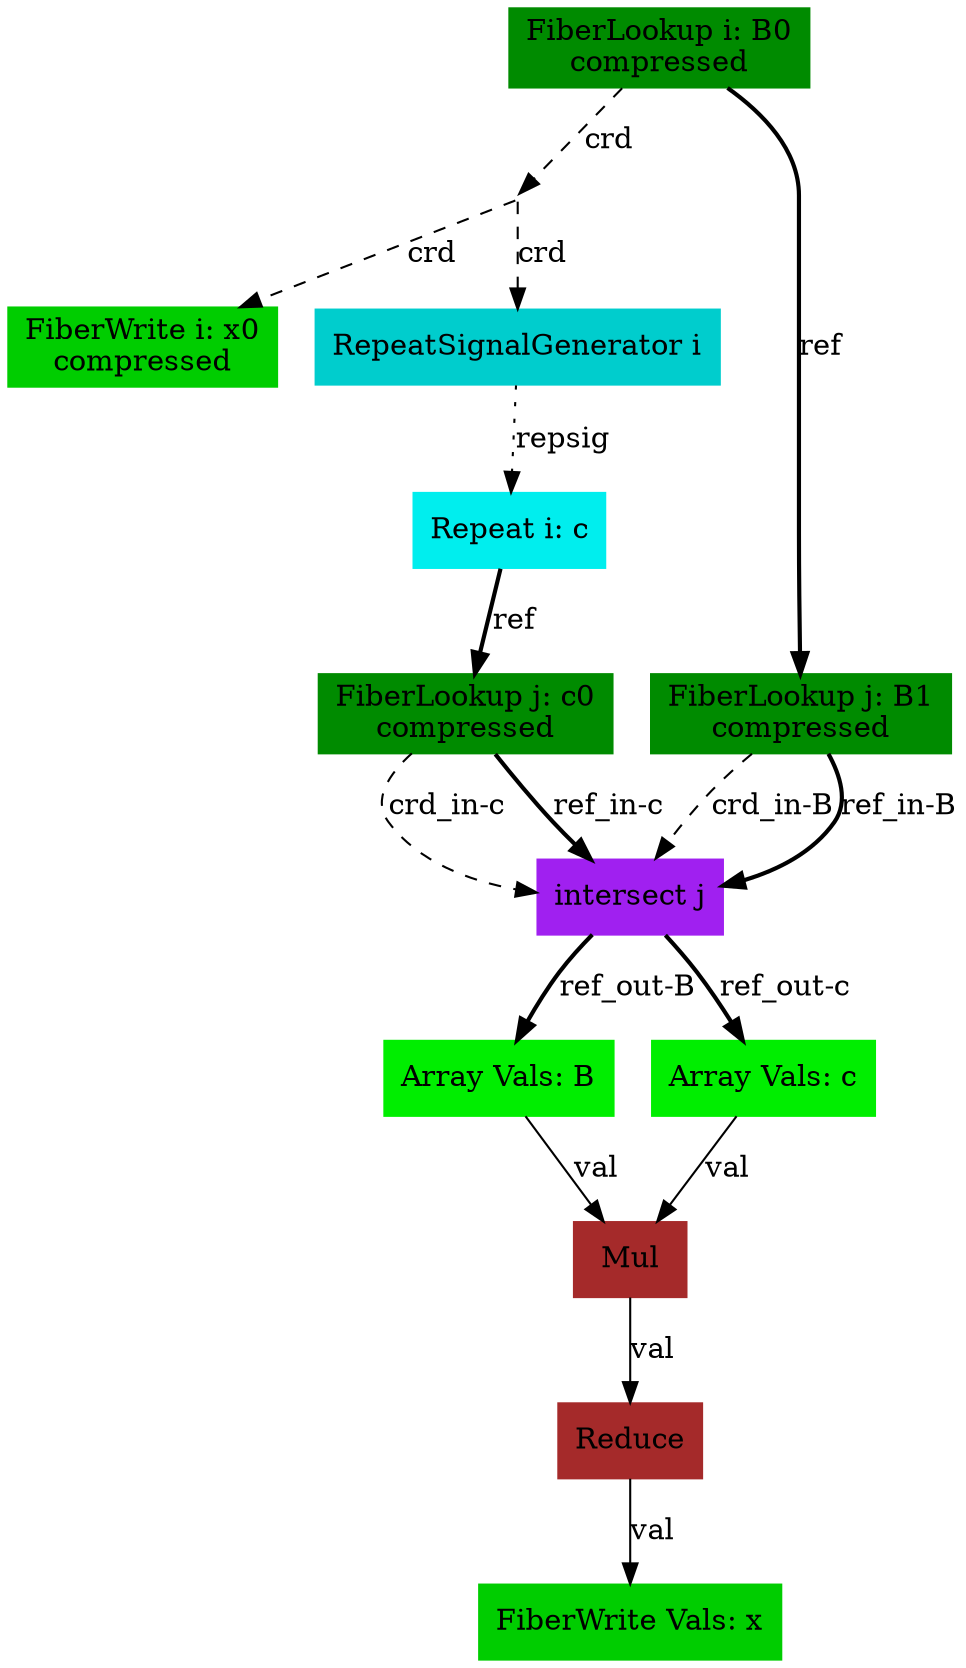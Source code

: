 digraph SAM {
    comment="x=s0,B=ss01,c=s0"
    12 [comment="type=fiberlookup,index=i,tensor=B,mode=0,format=compressed,src=true,root=true" label="FiberLookup i: B0\ncompressed" color=green4 shape=box style=filled type="fiberlookup" index="i" tensor="B" mode="0" format="compressed" src="true" root="true"]
    11 [comment="type=broadcast" shape=point style=invis type="broadcast"]
    1 [comment="type=fiberwrite,index=i,tensor=x,mode=0,format=compressed,segsize=2,crdsize=B0_dim,sink=true" label="FiberWrite i: x0\ncompressed" color=green3 shape=box style=filled type="fiberwrite" index="i" tensor="x" mode="0" format="compressed" segsize="2" crdsize="B0_dim" sink="true"]
    10 [comment="type=repsiggen,index=i" label="RepeatSignalGenerator i" color=cyan3 shape=box style=filled type="repsiggen" index="i"]
    9 [comment="type=repeat,index=i,tensor=c,root=true" label="Repeat i: c" color=cyan2 shape=box style=filled type="repeat" index="i" tensor="c" root="true"]
    8 [comment="type=fiberlookup,index=j,tensor=c,mode=0,format=compressed,src=true,root=false" label="FiberLookup j: c0\ncompressed" color=green4 shape=box style=filled type="fiberlookup" index="j" tensor="c" mode="0" format="compressed" src="true" root="false"]
    6 [comment="type=intersect,index=j" label="intersect j" color=purple shape=box style=filled type="intersect" index="j"]
    4 [comment="type=arrayvals,tensor=B" label="Array Vals: B" color=green2 shape=box style=filled type="arrayvals" tensor="B"]
    3 [comment="type=mul" label="Mul" color=brown shape=box style=filled type="mul"]
    2 [comment="type=reduce" label="Reduce" color=brown shape=box style=filled type="reduce"]
    0 [comment="type=fiberwrite,mode=vals,tensor=x,size=1*B0_dim,sink=true" label="FiberWrite Vals: x" color=green3 shape=box style=filled type="fiberwrite" tensor="x" mode="vals" size="1*B0_dim" sink="true"]
    5 [comment="type=arrayvals,tensor=c" label="Array Vals: c" color=green2 shape=box style=filled type="arrayvals" tensor="c"]
    7 [comment="type=fiberlookup,index=j,tensor=B,mode=1,format=compressed,src=true,root=false" label="FiberLookup j: B1\ncompressed" color=green4 shape=box style=filled type="fiberlookup" index="j" tensor="B" mode="1" format="compressed" src="true" root="false"]
    12 -> 11 [label="crd" style=dashed type="crd" comment=""]
    11 -> 1 [label="crd" style=dashed type="crd"]
    11 -> 10 [label="crd" style=dashed type="crd"]
    10 -> 9 [label="repsig" style=dotted type="repsig"]
    9 -> 8 [label="ref" style=bold type="ref"]
    8 -> 6 [label="crd_in-c" style=dashed type="crd" comment="in-c"]
    6 -> 4 [label="ref_out-B" style=bold type="ref" comment="out-B"]
    4 -> 3 [label="val" type="val"]
    3 -> 2 [label="val" type="val"]
    2 -> 0 [label="val" type="val"]
    6 -> 5 [label="ref_out-c" style=bold type="ref" comment="out-c"]
    5 -> 3 [label="val" type="val"]
    8 -> 6 [label="ref_in-c" style=bold type="ref" comment="in-c"]
    12 -> 7 [label="ref" style=bold type="ref" comment=""]
    7 -> 6 [label="crd_in-B" style=dashed type="crd" comment="in-B"]
    7 -> 6 [label="ref_in-B" style=bold type="ref" comment="in-B"]
}
